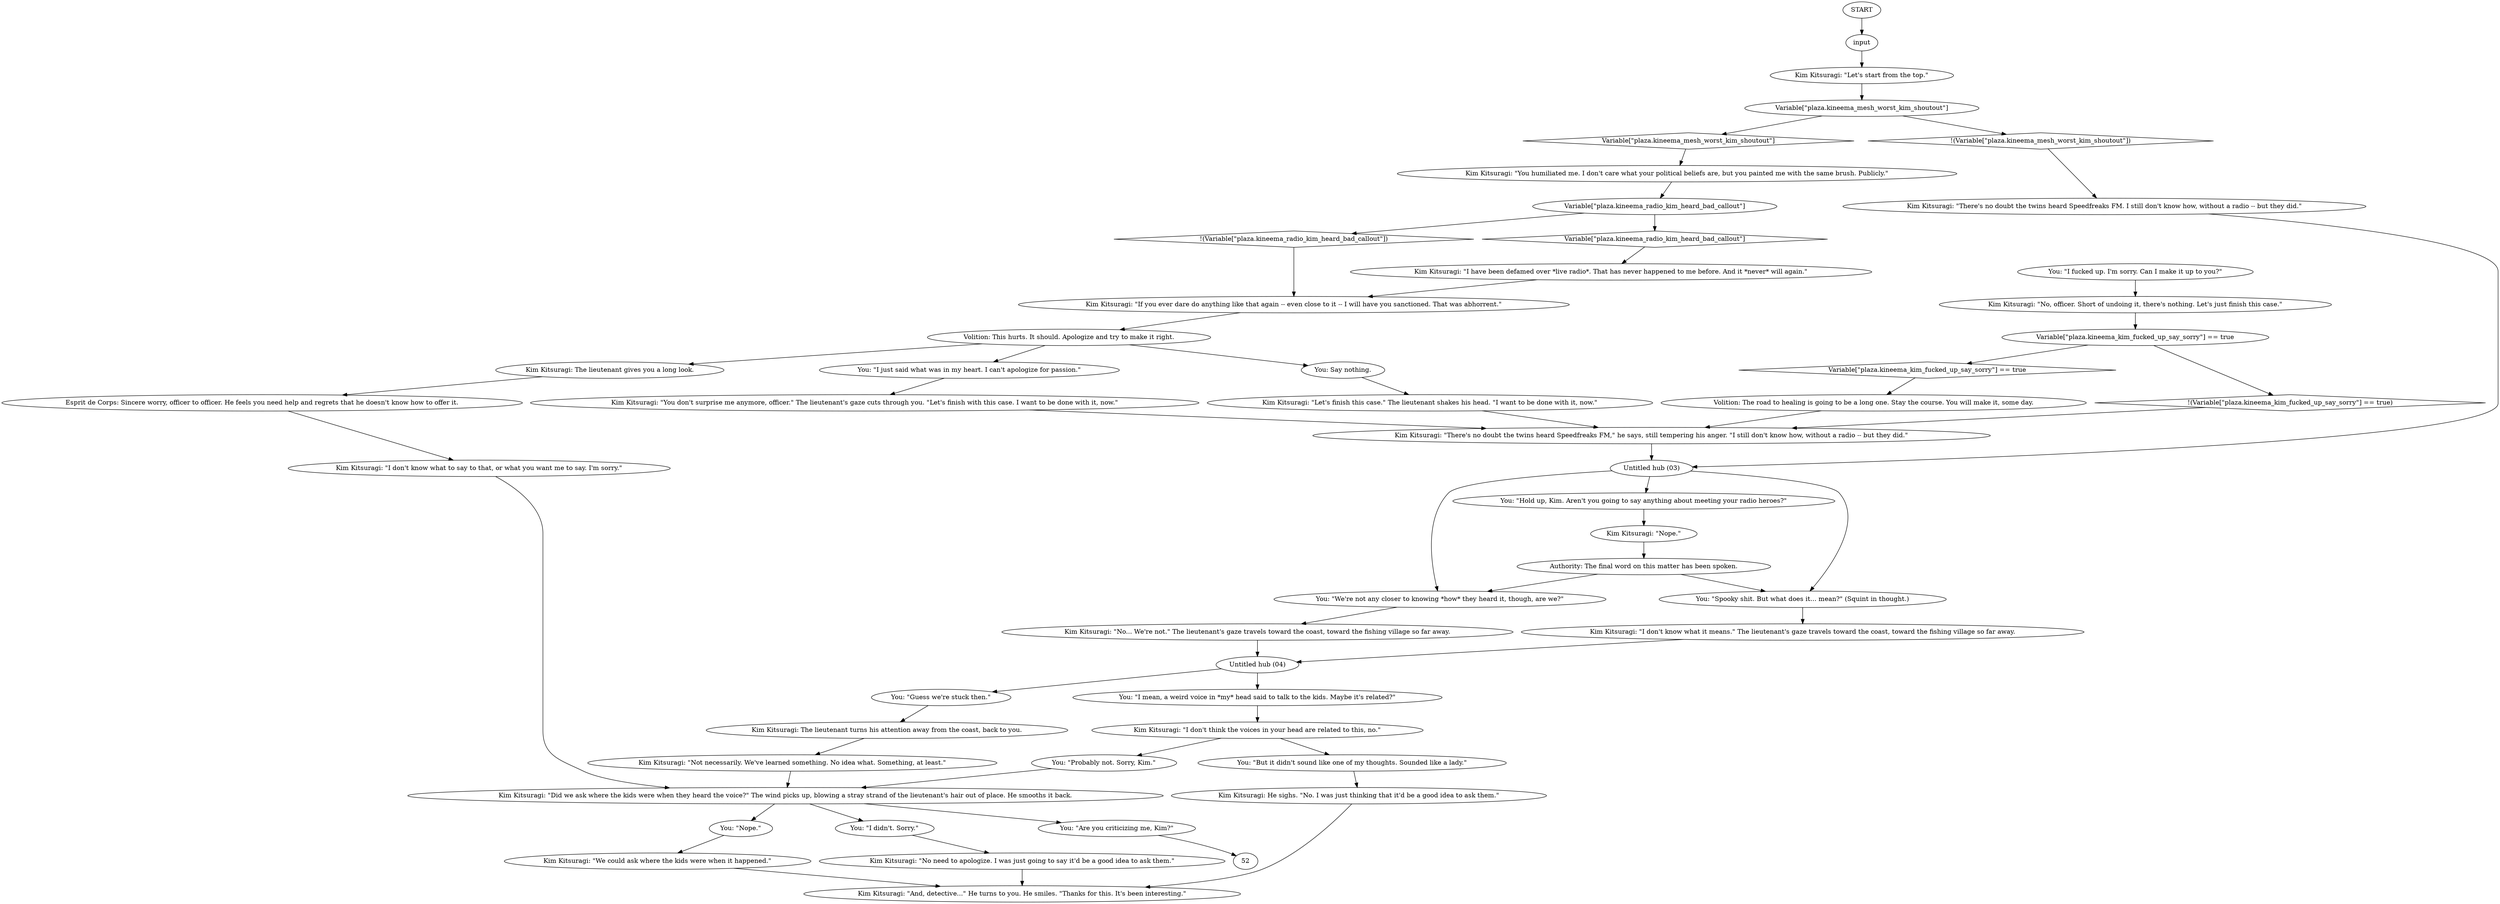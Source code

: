 # KIM SWITCH / SPOKE TO SPEEDFREAKS
# Speedfreaks FM confirmed that the kids heard the Speedfreaks. He doesn't know what that means or how it relates to your case, but suggests you go back to the FELD Mural.
# ==================================================
digraph G {
	  0 [label="START"];
	  1 [label="input"];
	  2 [label="Authority: The final word on this matter has been spoken."];
	  3 [label="Kim Kitsuragi: \"I don't know what to say to that, or what you want me to say. I'm sorry.\""];
	  4 [label="Kim Kitsuragi: \"We could ask where the kids were when it happened.\""];
	  5 [label="You: \"I mean, a weird voice in *my* head said to talk to the kids. Maybe it's related?\""];
	  6 [label="You: \"I didn't. Sorry.\""];
	  7 [label="Kim Kitsuragi: \"No need to apologize. I was just going to say it'd be a good idea to ask them.\""];
	  8 [label="Kim Kitsuragi: \"Let's start from the top.\""];
	  9 [label="Kim Kitsuragi: \"Let's finish this case.\" The lieutenant shakes his head. \"I want to be done with it, now.\""];
	  10 [label="You: \"Nope.\""];
	  11 [label="Volition: The road to healing is going to be a long one. Stay the course. You will make it, some day."];
	  12 [label="You: \"Hold up, Kim. Aren't you going to say anything about meeting your radio heroes?\""];
	  13 [label="Kim Kitsuragi: \"Nope.\""];
	  14 [label="Kim Kitsuragi: \"No... We're not.\" The lieutenant's gaze travels toward the coast, toward the fishing village so far away."];
	  15 [label="You: \"But it didn't sound like one of my thoughts. Sounded like a lady.\""];
	  16 [label="You: \"Probably not. Sorry, Kim.\""];
	  17 [label="Variable[\"plaza.kineema_mesh_worst_kim_shoutout\"]"];
	  18 [label="Variable[\"plaza.kineema_mesh_worst_kim_shoutout\"]", shape=diamond];
	  19 [label="!(Variable[\"plaza.kineema_mesh_worst_kim_shoutout\"])", shape=diamond];
	  20 [label="Kim Kitsuragi: \"There's no doubt the twins heard Speedfreaks FM. I still don't know how, without a radio -- but they did.\""];
	  21 [label="Kim Kitsuragi: \"Not necessarily. We've learned something. No idea what. Something, at least.\""];
	  22 [label="Kim Kitsuragi: \"You humiliated me. I don't care what your political beliefs are, but you painted me with the same brush. Publicly.\""];
	  23 [label="Kim Kitsuragi: \"I don't think the voices in your head are related to this, no.\""];
	  24 [label="You: \"We're not any closer to knowing *how* they heard it, though, are we?\""];
	  25 [label="You: \"Guess we're stuck then.\""];
	  26 [label="Kim Kitsuragi: \"If you ever dare do anything like that again -- even close to it -- I will have you sanctioned. That was abhorrent.\""];
	  27 [label="Untitled hub (03)"];
	  28 [label="Kim Kitsuragi: The lieutenant turns his attention away from the coast, back to you."];
	  29 [label="You: \"Are you criticizing me, Kim?\""];
	  30 [label="Kim Kitsuragi: \"You don't surprise me anymore, officer.\" The lieutenant's gaze cuts through you. \"Let's finish with this case. I want to be done with it, now.\""];
	  31 [label="Volition: This hurts. It should. Apologize and try to make it right."];
	  32 [label="You: Say nothing."];
	  33 [label="Kim Kitsuragi: \"There's no doubt the twins heard Speedfreaks FM,\" he says, still tempering his anger. \"I still don't know how, without a radio -- but they did.\""];
	  34 [label="Kim Kitsuragi: \"Did we ask where the kids were when they heard the voice?\" The wind picks up, blowing a stray strand of the lieutenant's hair out of place. He smooths it back."];
	  35 [label="Variable[\"plaza.kineema_radio_kim_heard_bad_callout\"]"];
	  36 [label="Variable[\"plaza.kineema_radio_kim_heard_bad_callout\"]", shape=diamond];
	  37 [label="!(Variable[\"plaza.kineema_radio_kim_heard_bad_callout\"])", shape=diamond];
	  38 [label="Variable[\"plaza.kineema_kim_fucked_up_say_sorry\"] == true"];
	  39 [label="Variable[\"plaza.kineema_kim_fucked_up_say_sorry\"] == true", shape=diamond];
	  40 [label="!(Variable[\"plaza.kineema_kim_fucked_up_say_sorry\"] == true)", shape=diamond];
	  41 [label="Esprit de Corps: Sincere worry, officer to officer. He feels you need help and regrets that he doesn't know how to offer it."];
	  42 [label="You: \"I just said what was in my heart. I can't apologize for passion.\""];
	  43 [label="You: \"Spooky shit. But what does it... mean?\" (Squint in thought.)"];
	  44 [label="Kim Kitsuragi: \"I don't know what it means.\" The lieutenant's gaze travels toward the coast, toward the fishing village so far away."];
	  45 [label="Kim Kitsuragi: \"And, detective...\" He turns to you. He smiles. \"Thanks for this. It's been interesting.\""];
	  46 [label="Kim Kitsuragi: \"I have been defamed over *live radio*. That has never happened to me before. And it *never* will again.\""];
	  47 [label="Kim Kitsuragi: \"No, officer. Short of undoing it, there's nothing. Let's just finish this case.\""];
	  48 [label="Untitled hub (04)"];
	  49 [label="You: \"I fucked up. I'm sorry. Can I make it up to you?\""];
	  50 [label="Kim Kitsuragi: The lieutenant gives you a long look."];
	  51 [label="Kim Kitsuragi: He sighs. \"No. I was just thinking that it'd be a good idea to ask them.\""];
	  0 -> 1
	  1 -> 8
	  2 -> 24
	  2 -> 43
	  3 -> 34
	  4 -> 45
	  5 -> 23
	  6 -> 7
	  7 -> 45
	  8 -> 17
	  9 -> 33
	  10 -> 4
	  11 -> 33
	  12 -> 13
	  13 -> 2
	  14 -> 48
	  15 -> 51
	  16 -> 34
	  17 -> 18
	  17 -> 19
	  18 -> 22
	  19 -> 20
	  20 -> 27
	  21 -> 34
	  22 -> 35
	  23 -> 16
	  23 -> 15
	  24 -> 14
	  25 -> 28
	  26 -> 31
	  27 -> 24
	  27 -> 43
	  27 -> 12
	  28 -> 21
	  29 -> 52
	  30 -> 33
	  31 -> 32
	  31 -> 50
	  31 -> 42
	  32 -> 9
	  33 -> 27
	  34 -> 10
	  34 -> 29
	  34 -> 6
	  35 -> 36
	  35 -> 37
	  36 -> 46
	  37 -> 26
	  38 -> 40
	  38 -> 39
	  39 -> 11
	  40 -> 33
	  41 -> 3
	  42 -> 30
	  43 -> 44
	  44 -> 48
	  46 -> 26
	  47 -> 38
	  48 -> 25
	  48 -> 5
	  49 -> 47
	  50 -> 41
	  51 -> 45
}

